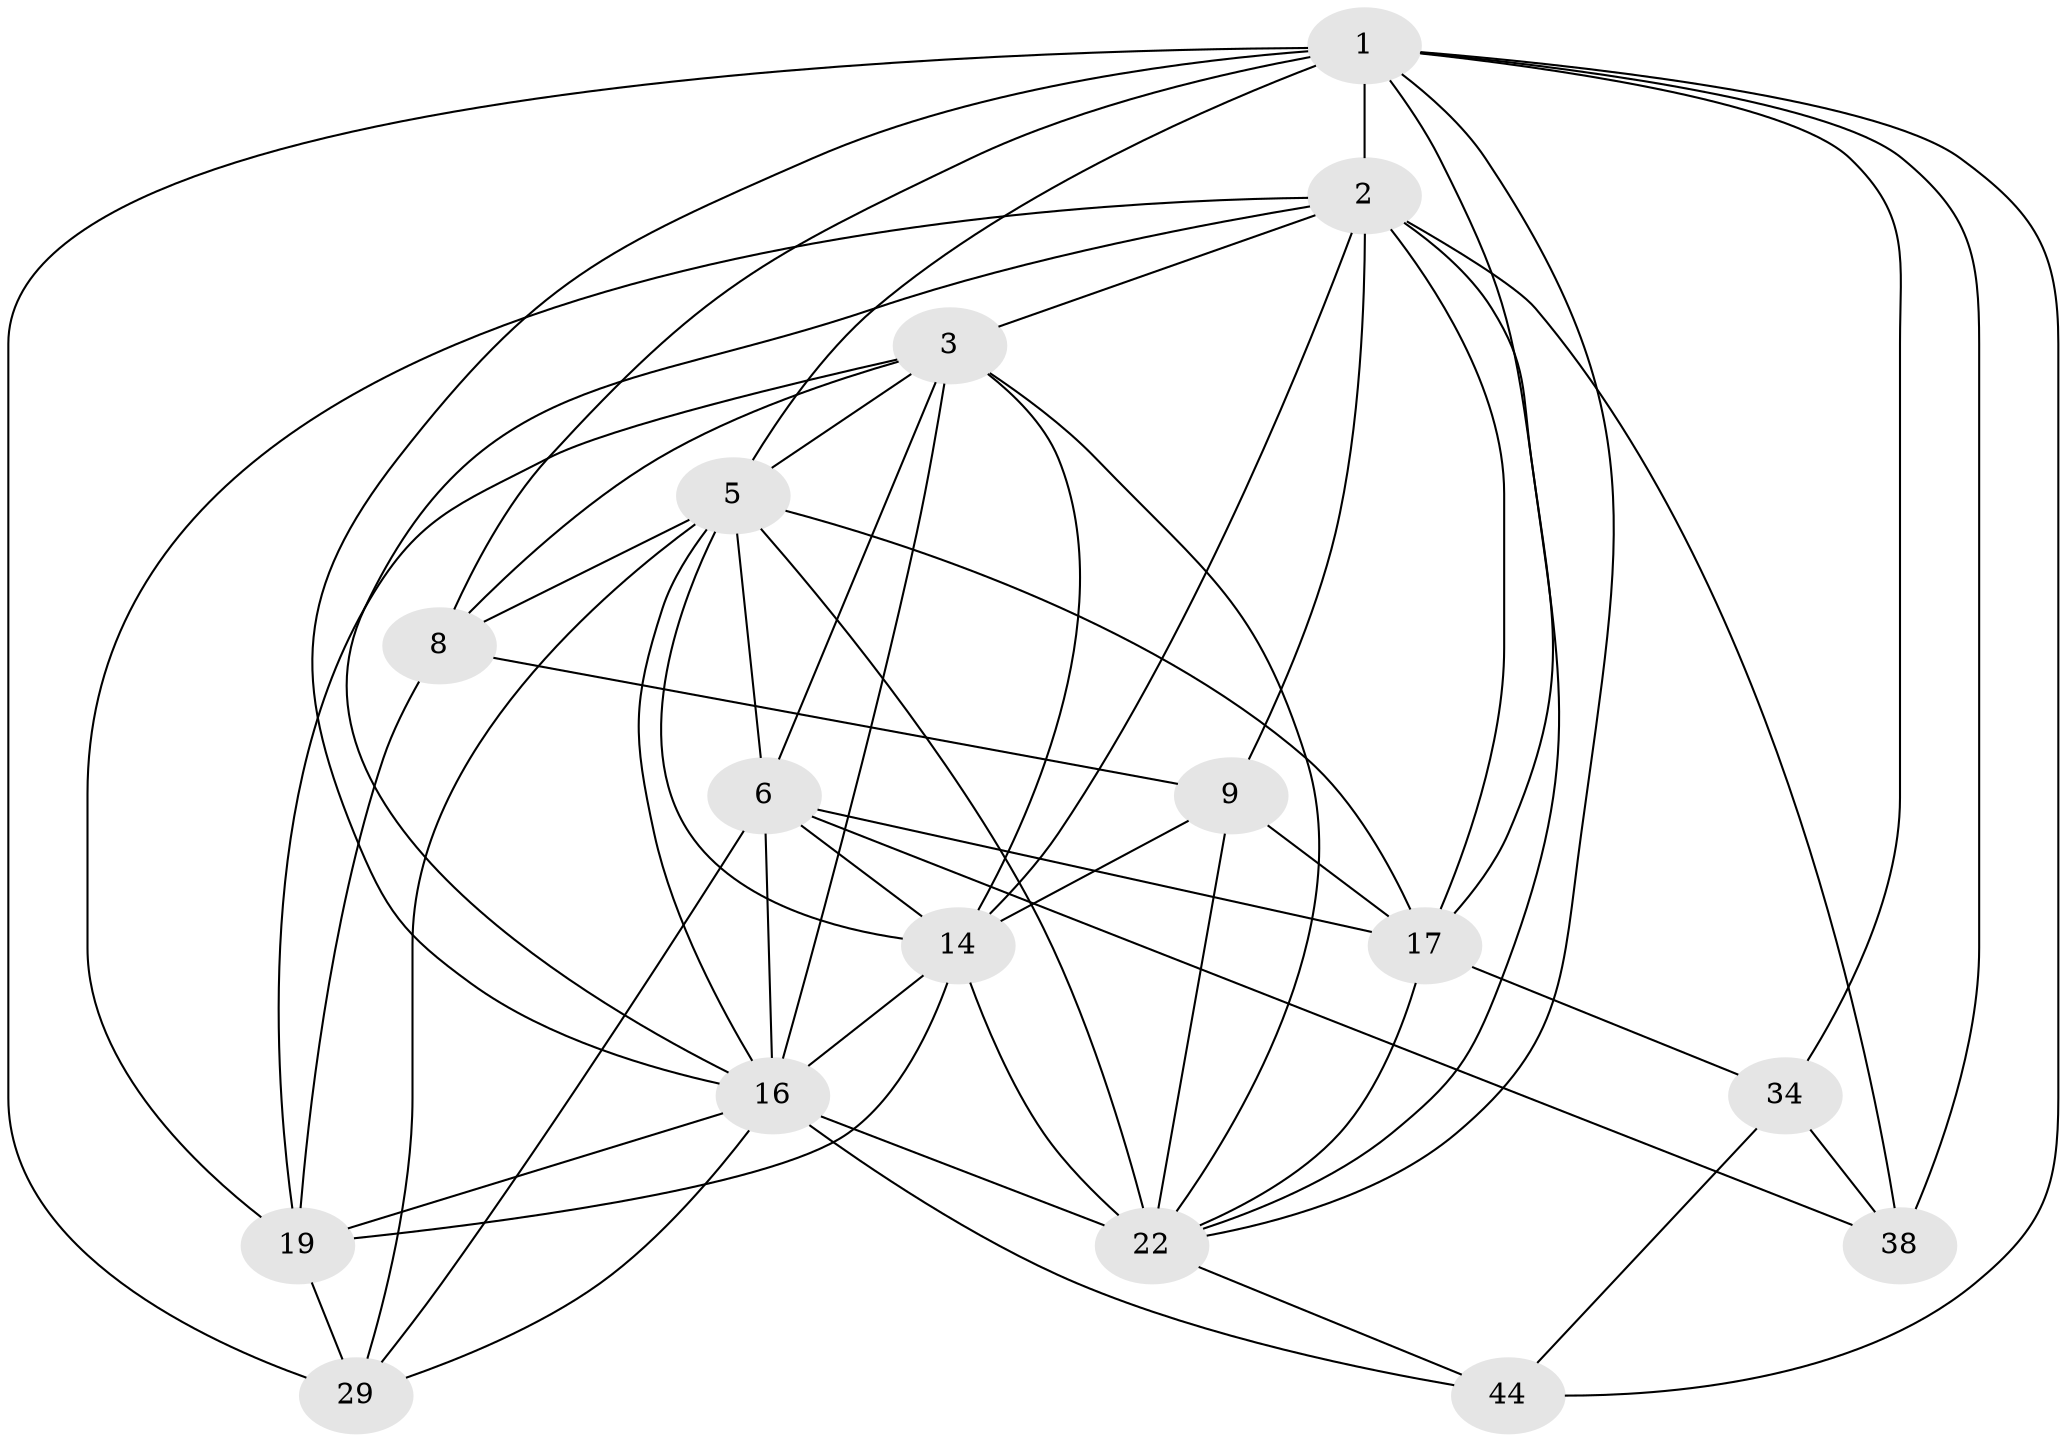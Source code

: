 // original degree distribution, {4: 1.0}
// Generated by graph-tools (version 1.1) at 2025/20/03/04/25 18:20:37]
// undirected, 16 vertices, 55 edges
graph export_dot {
graph [start="1"]
  node [color=gray90,style=filled];
  1 [super="+25+46+11"];
  2 [super="+51+4"];
  3 [super="+13+21"];
  5 [super="+24"];
  6 [super="+7"];
  8 [super="+15"];
  9 [super="+28+10"];
  14 [super="+31+33"];
  16 [super="+40+30+49"];
  17 [super="+20+35"];
  19 [super="+41"];
  22 [super="+23+37"];
  29 [super="+32"];
  34;
  38;
  44;
  1 -- 2 [weight=2];
  1 -- 34;
  1 -- 38;
  1 -- 16;
  1 -- 17;
  1 -- 22;
  1 -- 8;
  1 -- 44;
  1 -- 29 [weight=2];
  1 -- 5;
  2 -- 17;
  2 -- 19;
  2 -- 3;
  2 -- 38;
  2 -- 22;
  2 -- 9;
  2 -- 14;
  2 -- 16;
  3 -- 8;
  3 -- 19;
  3 -- 6;
  3 -- 5;
  3 -- 22;
  3 -- 14;
  3 -- 16;
  5 -- 22 [weight=2];
  5 -- 17;
  5 -- 16;
  5 -- 6;
  5 -- 8;
  5 -- 29;
  5 -- 14;
  6 -- 29;
  6 -- 14;
  6 -- 16;
  6 -- 17 [weight=2];
  6 -- 38;
  8 -- 19;
  8 -- 9 [weight=2];
  9 -- 22;
  9 -- 17 [weight=3];
  9 -- 14 [weight=3];
  14 -- 16 [weight=2];
  14 -- 22 [weight=2];
  14 -- 19;
  16 -- 29;
  16 -- 22 [weight=2];
  16 -- 19;
  16 -- 44;
  17 -- 22;
  17 -- 34;
  19 -- 29;
  22 -- 44;
  34 -- 38;
  34 -- 44;
}
